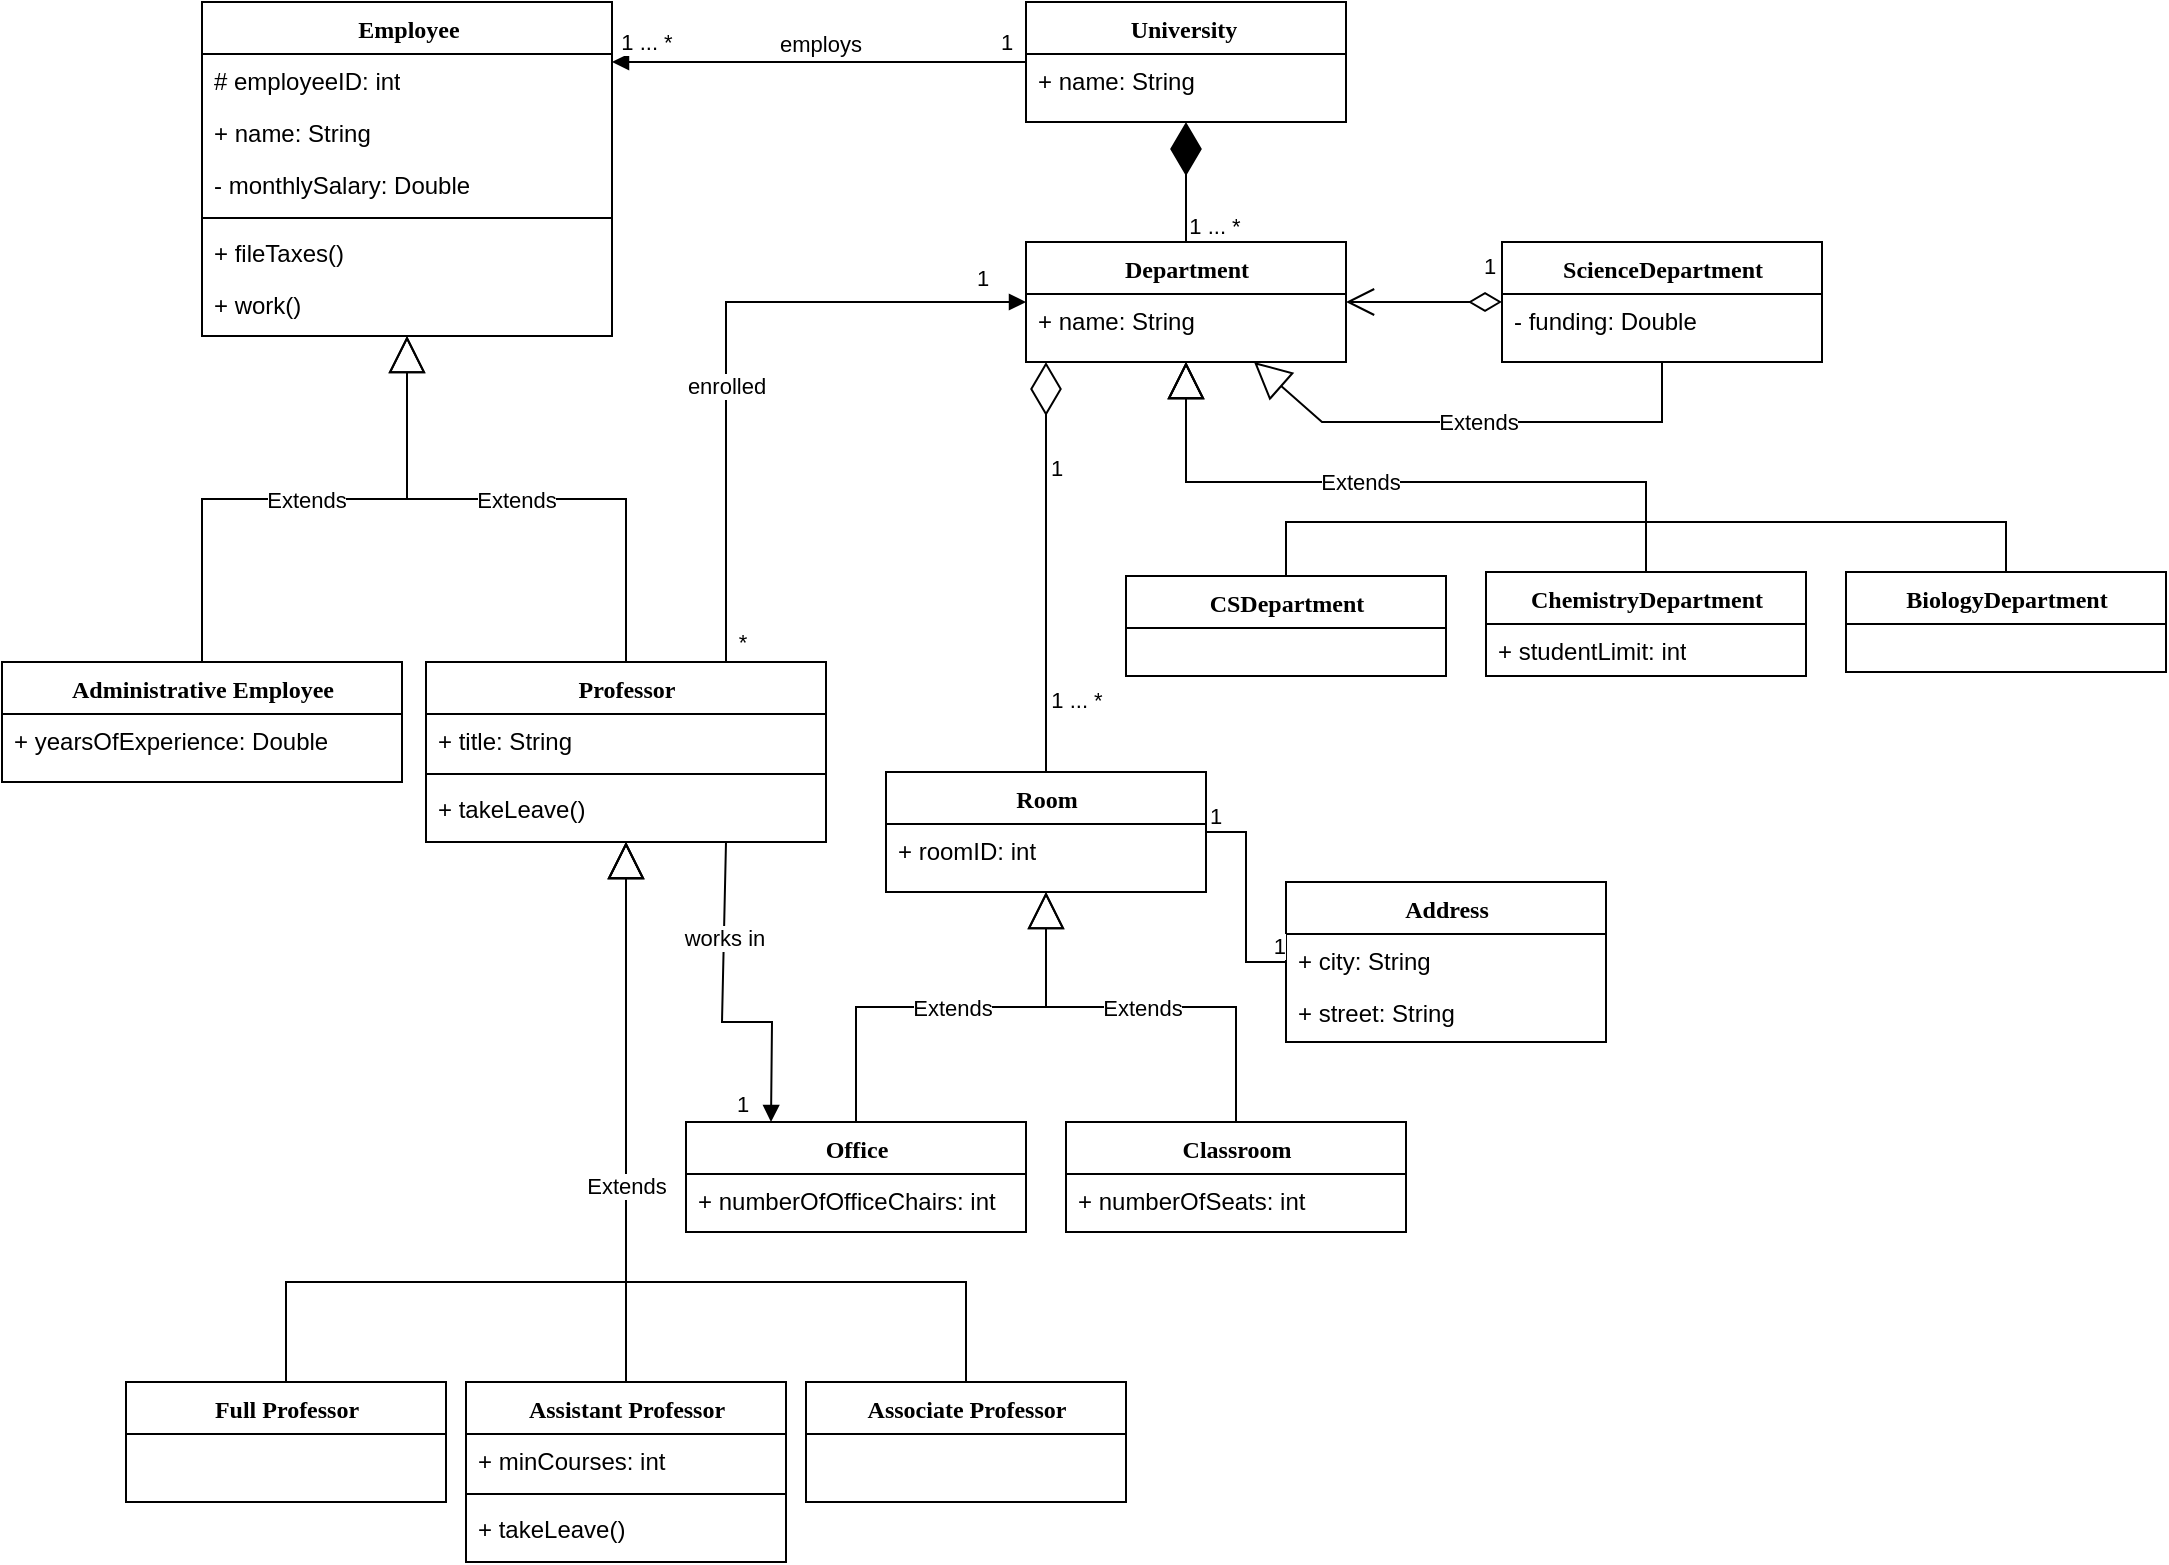 <mxfile version="15.5.9" type="github">
  <diagram name="Page-1" id="6133507b-19e7-1e82-6fc7-422aa6c4b21f">
    <mxGraphModel dx="1673" dy="896" grid="1" gridSize="10" guides="1" tooltips="1" connect="1" arrows="1" fold="1" page="1" pageScale="1" pageWidth="1100" pageHeight="850" background="none" math="0" shadow="0">
      <root>
        <mxCell id="0" />
        <mxCell id="1" parent="0" />
        <mxCell id="78961159f06e98e8-17" value="University&amp;nbsp;" style="swimlane;html=1;fontStyle=1;align=center;verticalAlign=top;childLayout=stackLayout;horizontal=1;startSize=26;horizontalStack=0;resizeParent=1;resizeLast=0;collapsible=1;marginBottom=0;swimlaneFillColor=#ffffff;rounded=0;shadow=0;comic=0;labelBackgroundColor=none;strokeWidth=1;fillColor=none;fontFamily=Verdana;fontSize=12" parent="1" vertex="1">
          <mxGeometry x="522" y="40" width="160" height="60" as="geometry" />
        </mxCell>
        <mxCell id="78961159f06e98e8-23" value="+ name: String" style="text;html=1;strokeColor=none;fillColor=none;align=left;verticalAlign=top;spacingLeft=4;spacingRight=4;whiteSpace=wrap;overflow=hidden;rotatable=0;points=[[0,0.5],[1,0.5]];portConstraint=eastwest;" parent="78961159f06e98e8-17" vertex="1">
          <mxGeometry y="26" width="160" height="26" as="geometry" />
        </mxCell>
        <mxCell id="gcUvP2jghbVTYusqyTfN-41" value="" style="endArrow=diamondThin;endFill=1;endSize=24;html=1;rounded=0;edgeStyle=elbowEdgeStyle;elbow=vertical;entryX=0.5;entryY=1;entryDx=0;entryDy=0;" parent="1" source="qH-ci81VB0g3E8EAZ0NB-1" target="78961159f06e98e8-17" edge="1">
          <mxGeometry width="160" relative="1" as="geometry">
            <mxPoint x="597" y="141" as="sourcePoint" />
            <mxPoint x="687" y="400" as="targetPoint" />
          </mxGeometry>
        </mxCell>
        <mxCell id="gcUvP2jghbVTYusqyTfN-112" value="1 ... *" style="edgeLabel;html=1;align=center;verticalAlign=middle;resizable=0;points=[];" parent="gcUvP2jghbVTYusqyTfN-41" vertex="1" connectable="0">
          <mxGeometry x="-0.52" y="2" relative="1" as="geometry">
            <mxPoint x="16" y="6" as="offset" />
          </mxGeometry>
        </mxCell>
        <mxCell id="gcUvP2jghbVTYusqyTfN-43" value="ScienceDepartment" style="swimlane;html=1;fontStyle=1;align=center;verticalAlign=top;childLayout=stackLayout;horizontal=1;startSize=26;horizontalStack=0;resizeParent=1;resizeLast=0;collapsible=1;marginBottom=0;swimlaneFillColor=#ffffff;rounded=0;shadow=0;comic=0;labelBackgroundColor=none;strokeWidth=1;fillColor=none;fontFamily=Verdana;fontSize=12" parent="1" vertex="1">
          <mxGeometry x="760" y="160" width="160" height="60" as="geometry" />
        </mxCell>
        <mxCell id="qH-ci81VB0g3E8EAZ0NB-3" value="- funding: Double" style="text;html=1;strokeColor=none;fillColor=none;align=left;verticalAlign=top;spacingLeft=4;spacingRight=4;whiteSpace=wrap;overflow=hidden;rotatable=0;points=[[0,0.5],[1,0.5]];portConstraint=eastwest;" vertex="1" parent="gcUvP2jghbVTYusqyTfN-43">
          <mxGeometry y="26" width="160" height="26" as="geometry" />
        </mxCell>
        <mxCell id="gcUvP2jghbVTYusqyTfN-50" value="Room" style="swimlane;html=1;fontStyle=1;align=center;verticalAlign=top;childLayout=stackLayout;horizontal=1;startSize=26;horizontalStack=0;resizeParent=1;resizeLast=0;collapsible=1;marginBottom=0;swimlaneFillColor=#ffffff;rounded=0;shadow=0;comic=0;labelBackgroundColor=none;strokeWidth=1;fillColor=none;fontFamily=Verdana;fontSize=12" parent="1" vertex="1">
          <mxGeometry x="452" y="425" width="160" height="60" as="geometry" />
        </mxCell>
        <mxCell id="gcUvP2jghbVTYusqyTfN-51" value="+ roomID: int" style="text;html=1;strokeColor=none;fillColor=none;align=left;verticalAlign=top;spacingLeft=4;spacingRight=4;whiteSpace=wrap;overflow=hidden;rotatable=0;points=[[0,0.5],[1,0.5]];portConstraint=eastwest;" parent="gcUvP2jghbVTYusqyTfN-50" vertex="1">
          <mxGeometry y="26" width="160" height="26" as="geometry" />
        </mxCell>
        <mxCell id="gcUvP2jghbVTYusqyTfN-53" value="Classroom" style="swimlane;html=1;fontStyle=1;align=center;verticalAlign=top;childLayout=stackLayout;horizontal=1;startSize=26;horizontalStack=0;resizeParent=1;resizeLast=0;collapsible=1;marginBottom=0;swimlaneFillColor=#ffffff;rounded=0;shadow=0;comic=0;labelBackgroundColor=none;strokeWidth=1;fillColor=none;fontFamily=Verdana;fontSize=12" parent="1" vertex="1">
          <mxGeometry x="542" y="600" width="170" height="55" as="geometry" />
        </mxCell>
        <mxCell id="gcUvP2jghbVTYusqyTfN-54" value="+ numberOfSeats: int" style="text;html=1;strokeColor=none;fillColor=none;align=left;verticalAlign=top;spacingLeft=4;spacingRight=4;whiteSpace=wrap;overflow=hidden;rotatable=0;points=[[0,0.5],[1,0.5]];portConstraint=eastwest;" parent="gcUvP2jghbVTYusqyTfN-53" vertex="1">
          <mxGeometry y="26" width="170" height="26" as="geometry" />
        </mxCell>
        <mxCell id="gcUvP2jghbVTYusqyTfN-56" value="Office" style="swimlane;html=1;fontStyle=1;align=center;verticalAlign=top;childLayout=stackLayout;horizontal=1;startSize=26;horizontalStack=0;resizeParent=1;resizeLast=0;collapsible=1;marginBottom=0;swimlaneFillColor=#ffffff;rounded=0;shadow=0;comic=0;labelBackgroundColor=none;strokeWidth=1;fillColor=none;fontFamily=Verdana;fontSize=12" parent="1" vertex="1">
          <mxGeometry x="352" y="600" width="170" height="55" as="geometry" />
        </mxCell>
        <mxCell id="gcUvP2jghbVTYusqyTfN-57" value="+ numberOfOfficeChairs: int" style="text;html=1;strokeColor=none;fillColor=none;align=left;verticalAlign=top;spacingLeft=4;spacingRight=4;whiteSpace=wrap;overflow=hidden;rotatable=0;points=[[0,0.5],[1,0.5]];portConstraint=eastwest;" parent="gcUvP2jghbVTYusqyTfN-56" vertex="1">
          <mxGeometry y="26" width="170" height="26" as="geometry" />
        </mxCell>
        <mxCell id="gcUvP2jghbVTYusqyTfN-59" value="Extends" style="endArrow=block;endSize=16;endFill=0;html=1;rounded=0;edgeStyle=elbowEdgeStyle;elbow=vertical;" parent="1" source="gcUvP2jghbVTYusqyTfN-56" target="gcUvP2jghbVTYusqyTfN-50" edge="1">
          <mxGeometry width="160" relative="1" as="geometry">
            <mxPoint x="527" y="440" as="sourcePoint" />
            <mxPoint x="687" y="440" as="targetPoint" />
          </mxGeometry>
        </mxCell>
        <mxCell id="gcUvP2jghbVTYusqyTfN-61" value="Extends" style="endArrow=block;endSize=16;endFill=0;html=1;rounded=0;edgeStyle=elbowEdgeStyle;elbow=vertical;" parent="1" source="gcUvP2jghbVTYusqyTfN-53" target="gcUvP2jghbVTYusqyTfN-50" edge="1">
          <mxGeometry width="160" relative="1" as="geometry">
            <mxPoint x="527" y="440" as="sourcePoint" />
            <mxPoint x="687" y="440" as="targetPoint" />
          </mxGeometry>
        </mxCell>
        <mxCell id="gcUvP2jghbVTYusqyTfN-62" value="" style="endArrow=diamondThin;endFill=0;endSize=24;html=1;rounded=0;edgeStyle=elbowEdgeStyle;elbow=vertical;exitX=0.5;exitY=0;exitDx=0;exitDy=0;" parent="1" source="gcUvP2jghbVTYusqyTfN-50" target="qH-ci81VB0g3E8EAZ0NB-1" edge="1">
          <mxGeometry width="160" relative="1" as="geometry">
            <mxPoint x="527" y="400" as="sourcePoint" />
            <mxPoint x="687" y="400" as="targetPoint" />
            <Array as="points">
              <mxPoint x="532" y="260" />
              <mxPoint x="602" y="290" />
              <mxPoint x="592" y="390" />
            </Array>
          </mxGeometry>
        </mxCell>
        <mxCell id="gcUvP2jghbVTYusqyTfN-109" value="1" style="edgeLabel;html=1;align=center;verticalAlign=middle;resizable=0;points=[];" parent="gcUvP2jghbVTYusqyTfN-62" vertex="1" connectable="0">
          <mxGeometry x="0.74" relative="1" as="geometry">
            <mxPoint x="5" y="26" as="offset" />
          </mxGeometry>
        </mxCell>
        <mxCell id="gcUvP2jghbVTYusqyTfN-110" value="1 ... *" style="edgeLabel;html=1;align=center;verticalAlign=middle;resizable=0;points=[];" parent="gcUvP2jghbVTYusqyTfN-62" vertex="1" connectable="0">
          <mxGeometry x="-0.644" relative="1" as="geometry">
            <mxPoint x="15" as="offset" />
          </mxGeometry>
        </mxCell>
        <mxCell id="gcUvP2jghbVTYusqyTfN-68" value="Employee" style="swimlane;html=1;fontStyle=1;align=center;verticalAlign=top;childLayout=stackLayout;horizontal=1;startSize=26;horizontalStack=0;resizeParent=1;resizeLast=0;collapsible=1;marginBottom=0;swimlaneFillColor=#ffffff;rounded=0;shadow=0;comic=0;labelBackgroundColor=none;strokeWidth=1;fillColor=none;fontFamily=Verdana;fontSize=12" parent="1" vertex="1">
          <mxGeometry x="110" y="40" width="205" height="167" as="geometry" />
        </mxCell>
        <mxCell id="gcUvP2jghbVTYusqyTfN-69" value="# employeeID: int" style="text;html=1;strokeColor=none;fillColor=none;align=left;verticalAlign=top;spacingLeft=4;spacingRight=4;whiteSpace=wrap;overflow=hidden;rotatable=0;points=[[0,0.5],[1,0.5]];portConstraint=eastwest;" parent="gcUvP2jghbVTYusqyTfN-68" vertex="1">
          <mxGeometry y="26" width="205" height="26" as="geometry" />
        </mxCell>
        <mxCell id="gcUvP2jghbVTYusqyTfN-74" value="+ name: String" style="text;html=1;strokeColor=none;fillColor=none;align=left;verticalAlign=top;spacingLeft=4;spacingRight=4;whiteSpace=wrap;overflow=hidden;rotatable=0;points=[[0,0.5],[1,0.5]];portConstraint=eastwest;" parent="gcUvP2jghbVTYusqyTfN-68" vertex="1">
          <mxGeometry y="52" width="205" height="26" as="geometry" />
        </mxCell>
        <mxCell id="gcUvP2jghbVTYusqyTfN-75" value="- monthlySalary: Double" style="text;html=1;strokeColor=none;fillColor=none;align=left;verticalAlign=top;spacingLeft=4;spacingRight=4;whiteSpace=wrap;overflow=hidden;rotatable=0;points=[[0,0.5],[1,0.5]];portConstraint=eastwest;" parent="gcUvP2jghbVTYusqyTfN-68" vertex="1">
          <mxGeometry y="78" width="205" height="26" as="geometry" />
        </mxCell>
        <mxCell id="gcUvP2jghbVTYusqyTfN-70" value="" style="line;html=1;strokeWidth=1;fillColor=none;align=left;verticalAlign=middle;spacingTop=-1;spacingLeft=3;spacingRight=3;rotatable=0;labelPosition=right;points=[];portConstraint=eastwest;" parent="gcUvP2jghbVTYusqyTfN-68" vertex="1">
          <mxGeometry y="104" width="205" height="8" as="geometry" />
        </mxCell>
        <mxCell id="gcUvP2jghbVTYusqyTfN-71" value="+ fileTaxes()" style="text;html=1;strokeColor=none;fillColor=none;align=left;verticalAlign=top;spacingLeft=4;spacingRight=4;whiteSpace=wrap;overflow=hidden;rotatable=0;points=[[0,0.5],[1,0.5]];portConstraint=eastwest;" parent="gcUvP2jghbVTYusqyTfN-68" vertex="1">
          <mxGeometry y="112" width="205" height="26" as="geometry" />
        </mxCell>
        <mxCell id="gcUvP2jghbVTYusqyTfN-72" value="+ work()" style="text;html=1;strokeColor=none;fillColor=none;align=left;verticalAlign=top;spacingLeft=4;spacingRight=4;whiteSpace=wrap;overflow=hidden;rotatable=0;points=[[0,0.5],[1,0.5]];portConstraint=eastwest;" parent="gcUvP2jghbVTYusqyTfN-68" vertex="1">
          <mxGeometry y="138" width="205" height="26" as="geometry" />
        </mxCell>
        <mxCell id="gcUvP2jghbVTYusqyTfN-77" value="Administrative Employee" style="swimlane;html=1;fontStyle=1;align=center;verticalAlign=top;childLayout=stackLayout;horizontal=1;startSize=26;horizontalStack=0;resizeParent=1;resizeLast=0;collapsible=1;marginBottom=0;swimlaneFillColor=#ffffff;rounded=0;shadow=0;comic=0;labelBackgroundColor=none;strokeWidth=1;fillColor=none;fontFamily=Verdana;fontSize=12" parent="1" vertex="1">
          <mxGeometry x="10" y="370" width="200" height="60" as="geometry" />
        </mxCell>
        <mxCell id="gcUvP2jghbVTYusqyTfN-79" value="+ yearsOfExperience: Double" style="text;html=1;strokeColor=none;fillColor=none;align=left;verticalAlign=top;spacingLeft=4;spacingRight=4;whiteSpace=wrap;overflow=hidden;rotatable=0;points=[[0,0.5],[1,0.5]];portConstraint=eastwest;" parent="gcUvP2jghbVTYusqyTfN-77" vertex="1">
          <mxGeometry y="26" width="200" height="26" as="geometry" />
        </mxCell>
        <mxCell id="gcUvP2jghbVTYusqyTfN-84" value="Professor" style="swimlane;html=1;fontStyle=1;align=center;verticalAlign=top;childLayout=stackLayout;horizontal=1;startSize=26;horizontalStack=0;resizeParent=1;resizeLast=0;collapsible=1;marginBottom=0;swimlaneFillColor=#ffffff;rounded=0;shadow=0;comic=0;labelBackgroundColor=none;strokeWidth=1;fillColor=none;fontFamily=Verdana;fontSize=12" parent="1" vertex="1">
          <mxGeometry x="222" y="370" width="200" height="90" as="geometry" />
        </mxCell>
        <mxCell id="gcUvP2jghbVTYusqyTfN-85" value="+ title: String" style="text;html=1;strokeColor=none;fillColor=none;align=left;verticalAlign=top;spacingLeft=4;spacingRight=4;whiteSpace=wrap;overflow=hidden;rotatable=0;points=[[0,0.5],[1,0.5]];portConstraint=eastwest;" parent="gcUvP2jghbVTYusqyTfN-84" vertex="1">
          <mxGeometry y="26" width="200" height="26" as="geometry" />
        </mxCell>
        <mxCell id="gcUvP2jghbVTYusqyTfN-104" value="" style="line;html=1;strokeWidth=1;fillColor=none;align=left;verticalAlign=middle;spacingTop=-1;spacingLeft=3;spacingRight=3;rotatable=0;labelPosition=right;points=[];portConstraint=eastwest;" parent="gcUvP2jghbVTYusqyTfN-84" vertex="1">
          <mxGeometry y="52" width="200" height="8" as="geometry" />
        </mxCell>
        <mxCell id="gcUvP2jghbVTYusqyTfN-105" value="+ takeLeave()" style="text;html=1;strokeColor=none;fillColor=none;align=left;verticalAlign=top;spacingLeft=4;spacingRight=4;whiteSpace=wrap;overflow=hidden;rotatable=0;points=[[0,0.5],[1,0.5]];portConstraint=eastwest;" parent="gcUvP2jghbVTYusqyTfN-84" vertex="1">
          <mxGeometry y="60" width="200" height="26" as="geometry" />
        </mxCell>
        <mxCell id="gcUvP2jghbVTYusqyTfN-86" value="Assistant Professor" style="swimlane;html=1;fontStyle=1;align=center;verticalAlign=top;childLayout=stackLayout;horizontal=1;startSize=26;horizontalStack=0;resizeParent=1;resizeLast=0;collapsible=1;marginBottom=0;swimlaneFillColor=#ffffff;rounded=0;shadow=0;comic=0;labelBackgroundColor=none;strokeWidth=1;fillColor=none;fontFamily=Verdana;fontSize=12" parent="1" vertex="1">
          <mxGeometry x="242" y="730" width="160" height="90" as="geometry" />
        </mxCell>
        <mxCell id="gcUvP2jghbVTYusqyTfN-103" value="+ minCourses: int" style="text;html=1;strokeColor=none;fillColor=none;align=left;verticalAlign=top;spacingLeft=4;spacingRight=4;whiteSpace=wrap;overflow=hidden;rotatable=0;points=[[0,0.5],[1,0.5]];portConstraint=eastwest;" parent="gcUvP2jghbVTYusqyTfN-86" vertex="1">
          <mxGeometry y="26" width="160" height="26" as="geometry" />
        </mxCell>
        <mxCell id="gcUvP2jghbVTYusqyTfN-99" value="" style="line;html=1;strokeWidth=1;fillColor=none;align=left;verticalAlign=middle;spacingTop=-1;spacingLeft=3;spacingRight=3;rotatable=0;labelPosition=right;points=[];portConstraint=eastwest;" parent="gcUvP2jghbVTYusqyTfN-86" vertex="1">
          <mxGeometry y="52" width="160" height="8" as="geometry" />
        </mxCell>
        <mxCell id="gcUvP2jghbVTYusqyTfN-101" value="+ takeLeave()" style="text;html=1;strokeColor=none;fillColor=none;align=left;verticalAlign=top;spacingLeft=4;spacingRight=4;whiteSpace=wrap;overflow=hidden;rotatable=0;points=[[0,0.5],[1,0.5]];portConstraint=eastwest;" parent="gcUvP2jghbVTYusqyTfN-86" vertex="1">
          <mxGeometry y="60" width="160" height="26" as="geometry" />
        </mxCell>
        <mxCell id="gcUvP2jghbVTYusqyTfN-88" value="Full Professor" style="swimlane;html=1;fontStyle=1;align=center;verticalAlign=top;childLayout=stackLayout;horizontal=1;startSize=26;horizontalStack=0;resizeParent=1;resizeLast=0;collapsible=1;marginBottom=0;swimlaneFillColor=#ffffff;rounded=0;shadow=0;comic=0;labelBackgroundColor=none;strokeWidth=1;fillColor=none;fontFamily=Verdana;fontSize=12" parent="1" vertex="1">
          <mxGeometry x="72" y="730" width="160" height="60" as="geometry" />
        </mxCell>
        <mxCell id="gcUvP2jghbVTYusqyTfN-90" value="Associate Professor" style="swimlane;html=1;fontStyle=1;align=center;verticalAlign=top;childLayout=stackLayout;horizontal=1;startSize=26;horizontalStack=0;resizeParent=1;resizeLast=0;collapsible=1;marginBottom=0;swimlaneFillColor=#ffffff;rounded=0;shadow=0;comic=0;labelBackgroundColor=none;strokeWidth=1;fillColor=none;fontFamily=Verdana;fontSize=12" parent="1" vertex="1">
          <mxGeometry x="412" y="730" width="160" height="60" as="geometry" />
        </mxCell>
        <mxCell id="gcUvP2jghbVTYusqyTfN-92" value="Extends" style="endArrow=block;endSize=16;endFill=0;html=1;rounded=0;edgeStyle=elbowEdgeStyle;elbow=vertical;" parent="1" source="gcUvP2jghbVTYusqyTfN-77" target="gcUvP2jghbVTYusqyTfN-68" edge="1">
          <mxGeometry width="160" relative="1" as="geometry">
            <mxPoint x="527" y="400" as="sourcePoint" />
            <mxPoint x="687" y="400" as="targetPoint" />
          </mxGeometry>
        </mxCell>
        <mxCell id="gcUvP2jghbVTYusqyTfN-93" value="Extends" style="endArrow=block;endSize=16;endFill=0;html=1;rounded=0;edgeStyle=elbowEdgeStyle;elbow=vertical;" parent="1" source="gcUvP2jghbVTYusqyTfN-84" target="gcUvP2jghbVTYusqyTfN-68" edge="1">
          <mxGeometry width="160" relative="1" as="geometry">
            <mxPoint x="527" y="400" as="sourcePoint" />
            <mxPoint x="687" y="400" as="targetPoint" />
          </mxGeometry>
        </mxCell>
        <mxCell id="gcUvP2jghbVTYusqyTfN-94" value="" style="endArrow=block;endSize=16;endFill=0;html=1;rounded=0;edgeStyle=elbowEdgeStyle;elbow=vertical;" parent="1" source="gcUvP2jghbVTYusqyTfN-86" target="gcUvP2jghbVTYusqyTfN-84" edge="1">
          <mxGeometry width="160" relative="1" as="geometry">
            <mxPoint x="127" y="400" as="sourcePoint" />
            <mxPoint x="287" y="400" as="targetPoint" />
          </mxGeometry>
        </mxCell>
        <mxCell id="gcUvP2jghbVTYusqyTfN-95" value="Extends" style="endArrow=block;endSize=16;endFill=0;html=1;rounded=0;edgeStyle=elbowEdgeStyle;elbow=vertical;" parent="1" source="gcUvP2jghbVTYusqyTfN-90" target="gcUvP2jghbVTYusqyTfN-84" edge="1">
          <mxGeometry x="0.216" width="160" relative="1" as="geometry">
            <mxPoint x="127" y="400" as="sourcePoint" />
            <mxPoint x="167" y="510" as="targetPoint" />
            <Array as="points">
              <mxPoint x="322" y="680" />
            </Array>
            <mxPoint y="-1" as="offset" />
          </mxGeometry>
        </mxCell>
        <mxCell id="gcUvP2jghbVTYusqyTfN-96" value="Extends" style="endArrow=block;endSize=16;endFill=0;html=1;rounded=0;edgeStyle=elbowEdgeStyle;elbow=vertical;" parent="1" source="gcUvP2jghbVTYusqyTfN-88" target="gcUvP2jghbVTYusqyTfN-84" edge="1">
          <mxGeometry x="0.216" width="160" relative="1" as="geometry">
            <mxPoint x="127" y="400" as="sourcePoint" />
            <mxPoint x="287" y="400" as="targetPoint" />
            <Array as="points">
              <mxPoint x="152" y="680" />
            </Array>
            <mxPoint y="-1" as="offset" />
          </mxGeometry>
        </mxCell>
        <mxCell id="gcUvP2jghbVTYusqyTfN-113" value="employs" style="html=1;verticalAlign=bottom;endArrow=block;rounded=0;edgeStyle=elbowEdgeStyle;elbow=vertical;" parent="1" source="78961159f06e98e8-17" target="gcUvP2jghbVTYusqyTfN-68" edge="1">
          <mxGeometry width="80" relative="1" as="geometry">
            <mxPoint x="367" y="400" as="sourcePoint" />
            <mxPoint x="447" y="400" as="targetPoint" />
          </mxGeometry>
        </mxCell>
        <mxCell id="gcUvP2jghbVTYusqyTfN-114" value="1" style="edgeLabel;html=1;align=center;verticalAlign=middle;resizable=0;points=[];" parent="gcUvP2jghbVTYusqyTfN-113" vertex="1" connectable="0">
          <mxGeometry x="-0.9" y="-1" relative="1" as="geometry">
            <mxPoint y="-9" as="offset" />
          </mxGeometry>
        </mxCell>
        <mxCell id="gcUvP2jghbVTYusqyTfN-115" value="1 ... *" style="edgeLabel;html=1;align=center;verticalAlign=middle;resizable=0;points=[];" parent="gcUvP2jghbVTYusqyTfN-113" vertex="1" connectable="0">
          <mxGeometry x="0.9" y="5" relative="1" as="geometry">
            <mxPoint x="6" y="-15" as="offset" />
          </mxGeometry>
        </mxCell>
        <mxCell id="qH-ci81VB0g3E8EAZ0NB-1" value="Department" style="swimlane;html=1;fontStyle=1;align=center;verticalAlign=top;childLayout=stackLayout;horizontal=1;startSize=26;horizontalStack=0;resizeParent=1;resizeLast=0;collapsible=1;marginBottom=0;swimlaneFillColor=#ffffff;rounded=0;shadow=0;comic=0;labelBackgroundColor=none;strokeWidth=1;fillColor=none;fontFamily=Verdana;fontSize=12" vertex="1" parent="1">
          <mxGeometry x="522" y="160" width="160" height="60" as="geometry" />
        </mxCell>
        <mxCell id="qH-ci81VB0g3E8EAZ0NB-2" value="+ name: String" style="text;html=1;strokeColor=none;fillColor=none;align=left;verticalAlign=top;spacingLeft=4;spacingRight=4;whiteSpace=wrap;overflow=hidden;rotatable=0;points=[[0,0.5],[1,0.5]];portConstraint=eastwest;" vertex="1" parent="qH-ci81VB0g3E8EAZ0NB-1">
          <mxGeometry y="26" width="160" height="26" as="geometry" />
        </mxCell>
        <mxCell id="qH-ci81VB0g3E8EAZ0NB-6" value="Address" style="swimlane;html=1;fontStyle=1;align=center;verticalAlign=top;childLayout=stackLayout;horizontal=1;startSize=26;horizontalStack=0;resizeParent=1;resizeLast=0;collapsible=1;marginBottom=0;swimlaneFillColor=#ffffff;rounded=0;shadow=0;comic=0;labelBackgroundColor=none;strokeWidth=1;fillColor=none;fontFamily=Verdana;fontSize=12" vertex="1" parent="1">
          <mxGeometry x="652" y="480" width="160" height="80" as="geometry" />
        </mxCell>
        <mxCell id="qH-ci81VB0g3E8EAZ0NB-7" value="+ city: String" style="text;html=1;strokeColor=none;fillColor=none;align=left;verticalAlign=top;spacingLeft=4;spacingRight=4;whiteSpace=wrap;overflow=hidden;rotatable=0;points=[[0,0.5],[1,0.5]];portConstraint=eastwest;" vertex="1" parent="qH-ci81VB0g3E8EAZ0NB-6">
          <mxGeometry y="26" width="160" height="26" as="geometry" />
        </mxCell>
        <mxCell id="qH-ci81VB0g3E8EAZ0NB-8" value="+ street: String" style="text;html=1;strokeColor=none;fillColor=none;align=left;verticalAlign=top;spacingLeft=4;spacingRight=4;whiteSpace=wrap;overflow=hidden;rotatable=0;points=[[0,0.5],[1,0.5]];portConstraint=eastwest;" vertex="1" parent="qH-ci81VB0g3E8EAZ0NB-6">
          <mxGeometry y="52" width="160" height="26" as="geometry" />
        </mxCell>
        <mxCell id="qH-ci81VB0g3E8EAZ0NB-11" value="" style="endArrow=none;html=1;edgeStyle=orthogonalEdgeStyle;rounded=0;" edge="1" parent="1" source="gcUvP2jghbVTYusqyTfN-50" target="qH-ci81VB0g3E8EAZ0NB-6">
          <mxGeometry relative="1" as="geometry">
            <mxPoint x="772" y="510" as="sourcePoint" />
            <mxPoint x="932" y="510" as="targetPoint" />
          </mxGeometry>
        </mxCell>
        <mxCell id="qH-ci81VB0g3E8EAZ0NB-12" value="1" style="edgeLabel;resizable=0;html=1;align=left;verticalAlign=bottom;" connectable="0" vertex="1" parent="qH-ci81VB0g3E8EAZ0NB-11">
          <mxGeometry x="-1" relative="1" as="geometry" />
        </mxCell>
        <mxCell id="qH-ci81VB0g3E8EAZ0NB-13" value="1" style="edgeLabel;resizable=0;html=1;align=right;verticalAlign=bottom;" connectable="0" vertex="1" parent="qH-ci81VB0g3E8EAZ0NB-11">
          <mxGeometry x="1" relative="1" as="geometry" />
        </mxCell>
        <mxCell id="qH-ci81VB0g3E8EAZ0NB-17" value="BiologyDepartment" style="swimlane;html=1;fontStyle=1;align=center;verticalAlign=top;childLayout=stackLayout;horizontal=1;startSize=26;horizontalStack=0;resizeParent=1;resizeLast=0;collapsible=1;marginBottom=0;swimlaneFillColor=#ffffff;rounded=0;shadow=0;comic=0;labelBackgroundColor=none;strokeWidth=1;fillColor=none;fontFamily=Verdana;fontSize=12" vertex="1" parent="1">
          <mxGeometry x="932" y="325" width="160" height="50" as="geometry" />
        </mxCell>
        <mxCell id="qH-ci81VB0g3E8EAZ0NB-26" value="works in" style="html=1;verticalAlign=bottom;endArrow=block;rounded=0;exitX=0.75;exitY=1;exitDx=0;exitDy=0;entryX=0.25;entryY=0;entryDx=0;entryDy=0;" edge="1" parent="1" source="gcUvP2jghbVTYusqyTfN-84" target="gcUvP2jghbVTYusqyTfN-56">
          <mxGeometry x="-0.308" width="80" relative="1" as="geometry">
            <mxPoint x="259" y="513" as="sourcePoint" />
            <mxPoint x="370" y="628" as="targetPoint" />
            <Array as="points">
              <mxPoint x="370" y="550" />
              <mxPoint x="395" y="550" />
            </Array>
            <mxPoint as="offset" />
          </mxGeometry>
        </mxCell>
        <mxCell id="qH-ci81VB0g3E8EAZ0NB-41" value="1" style="edgeLabel;html=1;align=center;verticalAlign=middle;resizable=0;points=[];" vertex="1" connectable="0" parent="qH-ci81VB0g3E8EAZ0NB-26">
          <mxGeometry x="-0.766" y="1" relative="1" as="geometry">
            <mxPoint x="7" y="111" as="offset" />
          </mxGeometry>
        </mxCell>
        <mxCell id="qH-ci81VB0g3E8EAZ0NB-28" value="ChemistryDepartment" style="swimlane;html=1;fontStyle=1;align=center;verticalAlign=top;childLayout=stackLayout;horizontal=1;startSize=26;horizontalStack=0;resizeParent=1;resizeLast=0;collapsible=1;marginBottom=0;swimlaneFillColor=#ffffff;rounded=0;shadow=0;comic=0;labelBackgroundColor=none;strokeWidth=1;fillColor=none;fontFamily=Verdana;fontSize=12" vertex="1" parent="1">
          <mxGeometry x="752" y="325" width="160" height="52" as="geometry" />
        </mxCell>
        <mxCell id="qH-ci81VB0g3E8EAZ0NB-32" value="+ studentLimit: int" style="text;html=1;strokeColor=none;fillColor=none;align=left;verticalAlign=top;spacingLeft=4;spacingRight=4;whiteSpace=wrap;overflow=hidden;rotatable=0;points=[[0,0.5],[1,0.5]];portConstraint=eastwest;" vertex="1" parent="qH-ci81VB0g3E8EAZ0NB-28">
          <mxGeometry y="26" width="160" height="26" as="geometry" />
        </mxCell>
        <mxCell id="qH-ci81VB0g3E8EAZ0NB-33" value="CSDepartment" style="swimlane;html=1;fontStyle=1;align=center;verticalAlign=top;childLayout=stackLayout;horizontal=1;startSize=26;horizontalStack=0;resizeParent=1;resizeLast=0;collapsible=1;marginBottom=0;swimlaneFillColor=#ffffff;rounded=0;shadow=0;comic=0;labelBackgroundColor=none;strokeWidth=1;fillColor=none;fontFamily=Verdana;fontSize=12" vertex="1" parent="1">
          <mxGeometry x="572" y="327" width="160" height="50" as="geometry" />
        </mxCell>
        <mxCell id="qH-ci81VB0g3E8EAZ0NB-35" value="1" style="endArrow=open;html=1;endSize=12;startArrow=diamondThin;startSize=14;startFill=0;edgeStyle=orthogonalEdgeStyle;align=left;verticalAlign=bottom;rounded=0;" edge="1" parent="1" source="gcUvP2jghbVTYusqyTfN-43" target="qH-ci81VB0g3E8EAZ0NB-1">
          <mxGeometry x="-0.75" y="-9" relative="1" as="geometry">
            <mxPoint x="402" y="300" as="sourcePoint" />
            <mxPoint x="562" y="300" as="targetPoint" />
            <mxPoint x="-1" as="offset" />
          </mxGeometry>
        </mxCell>
        <mxCell id="qH-ci81VB0g3E8EAZ0NB-36" value="" style="endArrow=block;endSize=16;endFill=0;html=1;rounded=0;" edge="1" parent="1" source="qH-ci81VB0g3E8EAZ0NB-17" target="qH-ci81VB0g3E8EAZ0NB-1">
          <mxGeometry x="-0.45" y="-40" width="160" relative="1" as="geometry">
            <mxPoint x="402" y="400" as="sourcePoint" />
            <mxPoint x="562" y="400" as="targetPoint" />
            <Array as="points">
              <mxPoint x="1012" y="300" />
              <mxPoint x="832" y="300" />
              <mxPoint x="832" y="280" />
              <mxPoint x="602" y="280" />
            </Array>
            <mxPoint as="offset" />
          </mxGeometry>
        </mxCell>
        <mxCell id="qH-ci81VB0g3E8EAZ0NB-37" value="" style="endArrow=block;endSize=16;endFill=0;html=1;rounded=0;" edge="1" parent="1" source="qH-ci81VB0g3E8EAZ0NB-33" target="qH-ci81VB0g3E8EAZ0NB-1">
          <mxGeometry x="-0.406" y="-120" width="160" relative="1" as="geometry">
            <mxPoint x="402" y="400" as="sourcePoint" />
            <mxPoint x="562" y="400" as="targetPoint" />
            <Array as="points">
              <mxPoint x="652" y="300" />
              <mxPoint x="832" y="300" />
              <mxPoint x="832" y="280" />
              <mxPoint x="602" y="280" />
            </Array>
            <mxPoint x="1" as="offset" />
          </mxGeometry>
        </mxCell>
        <mxCell id="qH-ci81VB0g3E8EAZ0NB-38" value="Extends" style="endArrow=block;endSize=16;endFill=0;html=1;rounded=0;" edge="1" parent="1" source="qH-ci81VB0g3E8EAZ0NB-28" target="qH-ci81VB0g3E8EAZ0NB-1">
          <mxGeometry x="0.124" width="160" relative="1" as="geometry">
            <mxPoint x="402" y="400" as="sourcePoint" />
            <mxPoint x="562" y="400" as="targetPoint" />
            <Array as="points">
              <mxPoint x="832" y="280" />
              <mxPoint x="602" y="280" />
            </Array>
            <mxPoint as="offset" />
          </mxGeometry>
        </mxCell>
        <mxCell id="qH-ci81VB0g3E8EAZ0NB-39" value="Extends" style="endArrow=block;endSize=16;endFill=0;html=1;rounded=0;" edge="1" parent="1" source="gcUvP2jghbVTYusqyTfN-43" target="qH-ci81VB0g3E8EAZ0NB-1">
          <mxGeometry width="160" relative="1" as="geometry">
            <mxPoint x="520" y="460" as="sourcePoint" />
            <mxPoint x="680" y="460" as="targetPoint" />
            <Array as="points">
              <mxPoint x="840" y="250" />
              <mxPoint x="670" y="250" />
            </Array>
          </mxGeometry>
        </mxCell>
        <mxCell id="qH-ci81VB0g3E8EAZ0NB-40" value="enrolled" style="html=1;verticalAlign=bottom;endArrow=block;rounded=0;exitX=0.75;exitY=0;exitDx=0;exitDy=0;" edge="1" parent="1" source="gcUvP2jghbVTYusqyTfN-84" target="qH-ci81VB0g3E8EAZ0NB-1">
          <mxGeometry x="-0.212" width="80" relative="1" as="geometry">
            <mxPoint x="560" y="460" as="sourcePoint" />
            <mxPoint x="640" y="460" as="targetPoint" />
            <Array as="points">
              <mxPoint x="372" y="190" />
            </Array>
            <mxPoint y="1" as="offset" />
          </mxGeometry>
        </mxCell>
        <mxCell id="qH-ci81VB0g3E8EAZ0NB-42" value="1" style="edgeLabel;html=1;align=center;verticalAlign=middle;resizable=0;points=[];" vertex="1" connectable="0" parent="qH-ci81VB0g3E8EAZ0NB-40">
          <mxGeometry x="0.738" y="2" relative="1" as="geometry">
            <mxPoint x="21" y="-10" as="offset" />
          </mxGeometry>
        </mxCell>
        <mxCell id="qH-ci81VB0g3E8EAZ0NB-43" value="*" style="edgeLabel;html=1;align=center;verticalAlign=middle;resizable=0;points=[];" vertex="1" connectable="0" parent="qH-ci81VB0g3E8EAZ0NB-40">
          <mxGeometry x="-0.885" y="-6" relative="1" as="geometry">
            <mxPoint x="2" y="9" as="offset" />
          </mxGeometry>
        </mxCell>
      </root>
    </mxGraphModel>
  </diagram>
</mxfile>
